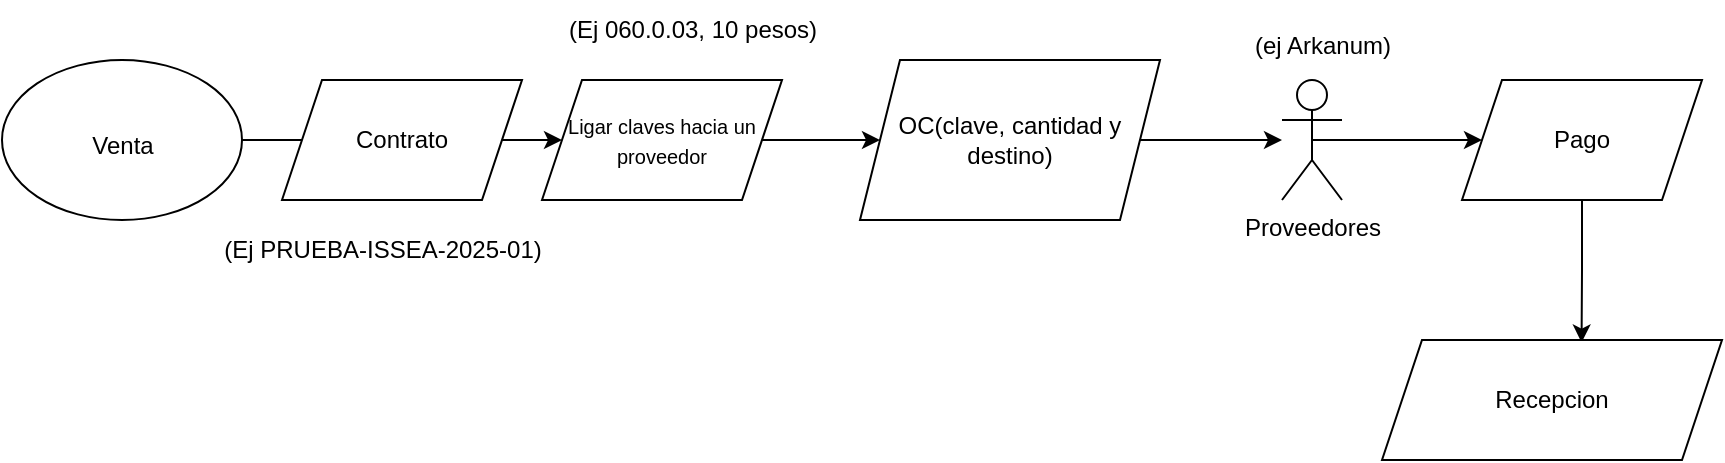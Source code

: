 <mxfile version="27.1.4">
  <diagram name="Página-1" id="U5HsHCg9ZCeqYdkG-ZAp">
    <mxGraphModel dx="1940" dy="459" grid="1" gridSize="10" guides="1" tooltips="1" connect="1" arrows="1" fold="1" page="1" pageScale="1" pageWidth="827" pageHeight="1169" math="0" shadow="0">
      <root>
        <mxCell id="0" />
        <mxCell id="1" parent="0" />
        <mxCell id="01GxgVdKEoSKiMy3Bp7d-4" style="edgeStyle=orthogonalEdgeStyle;rounded=0;orthogonalLoop=1;jettySize=auto;html=1;exitX=1;exitY=0.5;exitDx=0;exitDy=0;entryX=0;entryY=0.5;entryDx=0;entryDy=0;" edge="1" parent="1" source="01GxgVdKEoSKiMy3Bp7d-13" target="01GxgVdKEoSKiMy3Bp7d-3">
          <mxGeometry relative="1" as="geometry" />
        </mxCell>
        <mxCell id="01GxgVdKEoSKiMy3Bp7d-1" value="" style="ellipse;whiteSpace=wrap;html=1;" vertex="1" parent="1">
          <mxGeometry x="-90" y="120" width="120" height="80" as="geometry" />
        </mxCell>
        <mxCell id="01GxgVdKEoSKiMy3Bp7d-2" value="Venta&lt;div&gt;&lt;br&gt;&lt;/div&gt;" style="text;html=1;align=center;verticalAlign=middle;resizable=0;points=[];autosize=1;strokeColor=none;fillColor=none;" vertex="1" parent="1">
          <mxGeometry x="-55" y="150" width="50" height="40" as="geometry" />
        </mxCell>
        <mxCell id="01GxgVdKEoSKiMy3Bp7d-5" style="edgeStyle=orthogonalEdgeStyle;rounded=0;orthogonalLoop=1;jettySize=auto;html=1;exitX=1;exitY=0.5;exitDx=0;exitDy=0;" edge="1" parent="1" source="01GxgVdKEoSKiMy3Bp7d-3" target="01GxgVdKEoSKiMy3Bp7d-6">
          <mxGeometry relative="1" as="geometry">
            <mxPoint x="570" y="160.13" as="targetPoint" />
          </mxGeometry>
        </mxCell>
        <mxCell id="01GxgVdKEoSKiMy3Bp7d-3" value="OC(clave, cantidad y destino)" style="shape=parallelogram;perimeter=parallelogramPerimeter;whiteSpace=wrap;html=1;fixedSize=1;" vertex="1" parent="1">
          <mxGeometry x="339" y="120" width="150" height="80" as="geometry" />
        </mxCell>
        <mxCell id="01GxgVdKEoSKiMy3Bp7d-9" style="edgeStyle=orthogonalEdgeStyle;rounded=0;orthogonalLoop=1;jettySize=auto;html=1;exitX=0.5;exitY=0.5;exitDx=0;exitDy=0;exitPerimeter=0;entryX=0;entryY=0.5;entryDx=0;entryDy=0;" edge="1" parent="1" source="01GxgVdKEoSKiMy3Bp7d-6" target="01GxgVdKEoSKiMy3Bp7d-8">
          <mxGeometry relative="1" as="geometry" />
        </mxCell>
        <mxCell id="01GxgVdKEoSKiMy3Bp7d-6" value="Proveedores" style="shape=umlActor;verticalLabelPosition=bottom;verticalAlign=top;html=1;outlineConnect=0;" vertex="1" parent="1">
          <mxGeometry x="550" y="130" width="30" height="60" as="geometry" />
        </mxCell>
        <mxCell id="01GxgVdKEoSKiMy3Bp7d-10" style="edgeStyle=orthogonalEdgeStyle;rounded=0;orthogonalLoop=1;jettySize=auto;html=1;exitX=0.5;exitY=1;exitDx=0;exitDy=0;entryX=0.587;entryY=0.021;entryDx=0;entryDy=0;entryPerimeter=0;" edge="1" parent="1" source="01GxgVdKEoSKiMy3Bp7d-8" target="01GxgVdKEoSKiMy3Bp7d-11">
          <mxGeometry relative="1" as="geometry">
            <mxPoint x="700" y="280" as="targetPoint" />
          </mxGeometry>
        </mxCell>
        <mxCell id="01GxgVdKEoSKiMy3Bp7d-8" value="Pago" style="shape=parallelogram;perimeter=parallelogramPerimeter;whiteSpace=wrap;html=1;fixedSize=1;" vertex="1" parent="1">
          <mxGeometry x="640" y="130" width="120" height="60" as="geometry" />
        </mxCell>
        <mxCell id="01GxgVdKEoSKiMy3Bp7d-11" value="Recepcion" style="shape=parallelogram;perimeter=parallelogramPerimeter;whiteSpace=wrap;html=1;fixedSize=1;" vertex="1" parent="1">
          <mxGeometry x="600" y="260" width="170" height="60" as="geometry" />
        </mxCell>
        <mxCell id="01GxgVdKEoSKiMy3Bp7d-12" value="(ej Arkanum)" style="text;html=1;align=center;verticalAlign=middle;resizable=0;points=[];autosize=1;strokeColor=none;fillColor=none;" vertex="1" parent="1">
          <mxGeometry x="525" y="98" width="90" height="30" as="geometry" />
        </mxCell>
        <mxCell id="01GxgVdKEoSKiMy3Bp7d-14" value="" style="edgeStyle=orthogonalEdgeStyle;rounded=0;orthogonalLoop=1;jettySize=auto;html=1;exitX=1;exitY=0.5;exitDx=0;exitDy=0;entryX=0;entryY=0.5;entryDx=0;entryDy=0;" edge="1" parent="1" source="01GxgVdKEoSKiMy3Bp7d-1" target="01GxgVdKEoSKiMy3Bp7d-13">
          <mxGeometry relative="1" as="geometry">
            <mxPoint x="90" y="160" as="sourcePoint" />
            <mxPoint x="349" y="160" as="targetPoint" />
          </mxGeometry>
        </mxCell>
        <mxCell id="01GxgVdKEoSKiMy3Bp7d-13" value="&lt;font style=&quot;font-size: 10px;&quot;&gt;Ligar claves hacia un proveedor&lt;/font&gt;" style="shape=parallelogram;perimeter=parallelogramPerimeter;whiteSpace=wrap;html=1;fixedSize=1;" vertex="1" parent="1">
          <mxGeometry x="180" y="130" width="120" height="60" as="geometry" />
        </mxCell>
        <mxCell id="01GxgVdKEoSKiMy3Bp7d-16" value="Contrato" style="shape=parallelogram;perimeter=parallelogramPerimeter;whiteSpace=wrap;html=1;fixedSize=1;" vertex="1" parent="1">
          <mxGeometry x="50" y="130" width="120" height="60" as="geometry" />
        </mxCell>
        <mxCell id="01GxgVdKEoSKiMy3Bp7d-17" value="(Ej 060.0.03, 10 pesos&lt;span style=&quot;background-color: transparent; color: light-dark(rgb(0, 0, 0), rgb(255, 255, 255));&quot;&gt;)&lt;/span&gt;" style="text;html=1;align=center;verticalAlign=middle;resizable=0;points=[];autosize=1;strokeColor=none;fillColor=none;" vertex="1" parent="1">
          <mxGeometry x="170" y="90" width="170" height="30" as="geometry" />
        </mxCell>
        <mxCell id="01GxgVdKEoSKiMy3Bp7d-19" value="(Ej PRUEBA-ISSEA-2025-01&lt;span style=&quot;background-color: transparent; color: light-dark(rgb(0, 0, 0), rgb(255, 255, 255));&quot;&gt;)&lt;/span&gt;" style="text;html=1;align=center;verticalAlign=middle;resizable=0;points=[];autosize=1;strokeColor=none;fillColor=none;" vertex="1" parent="1">
          <mxGeometry x="10" y="200" width="180" height="30" as="geometry" />
        </mxCell>
      </root>
    </mxGraphModel>
  </diagram>
</mxfile>

